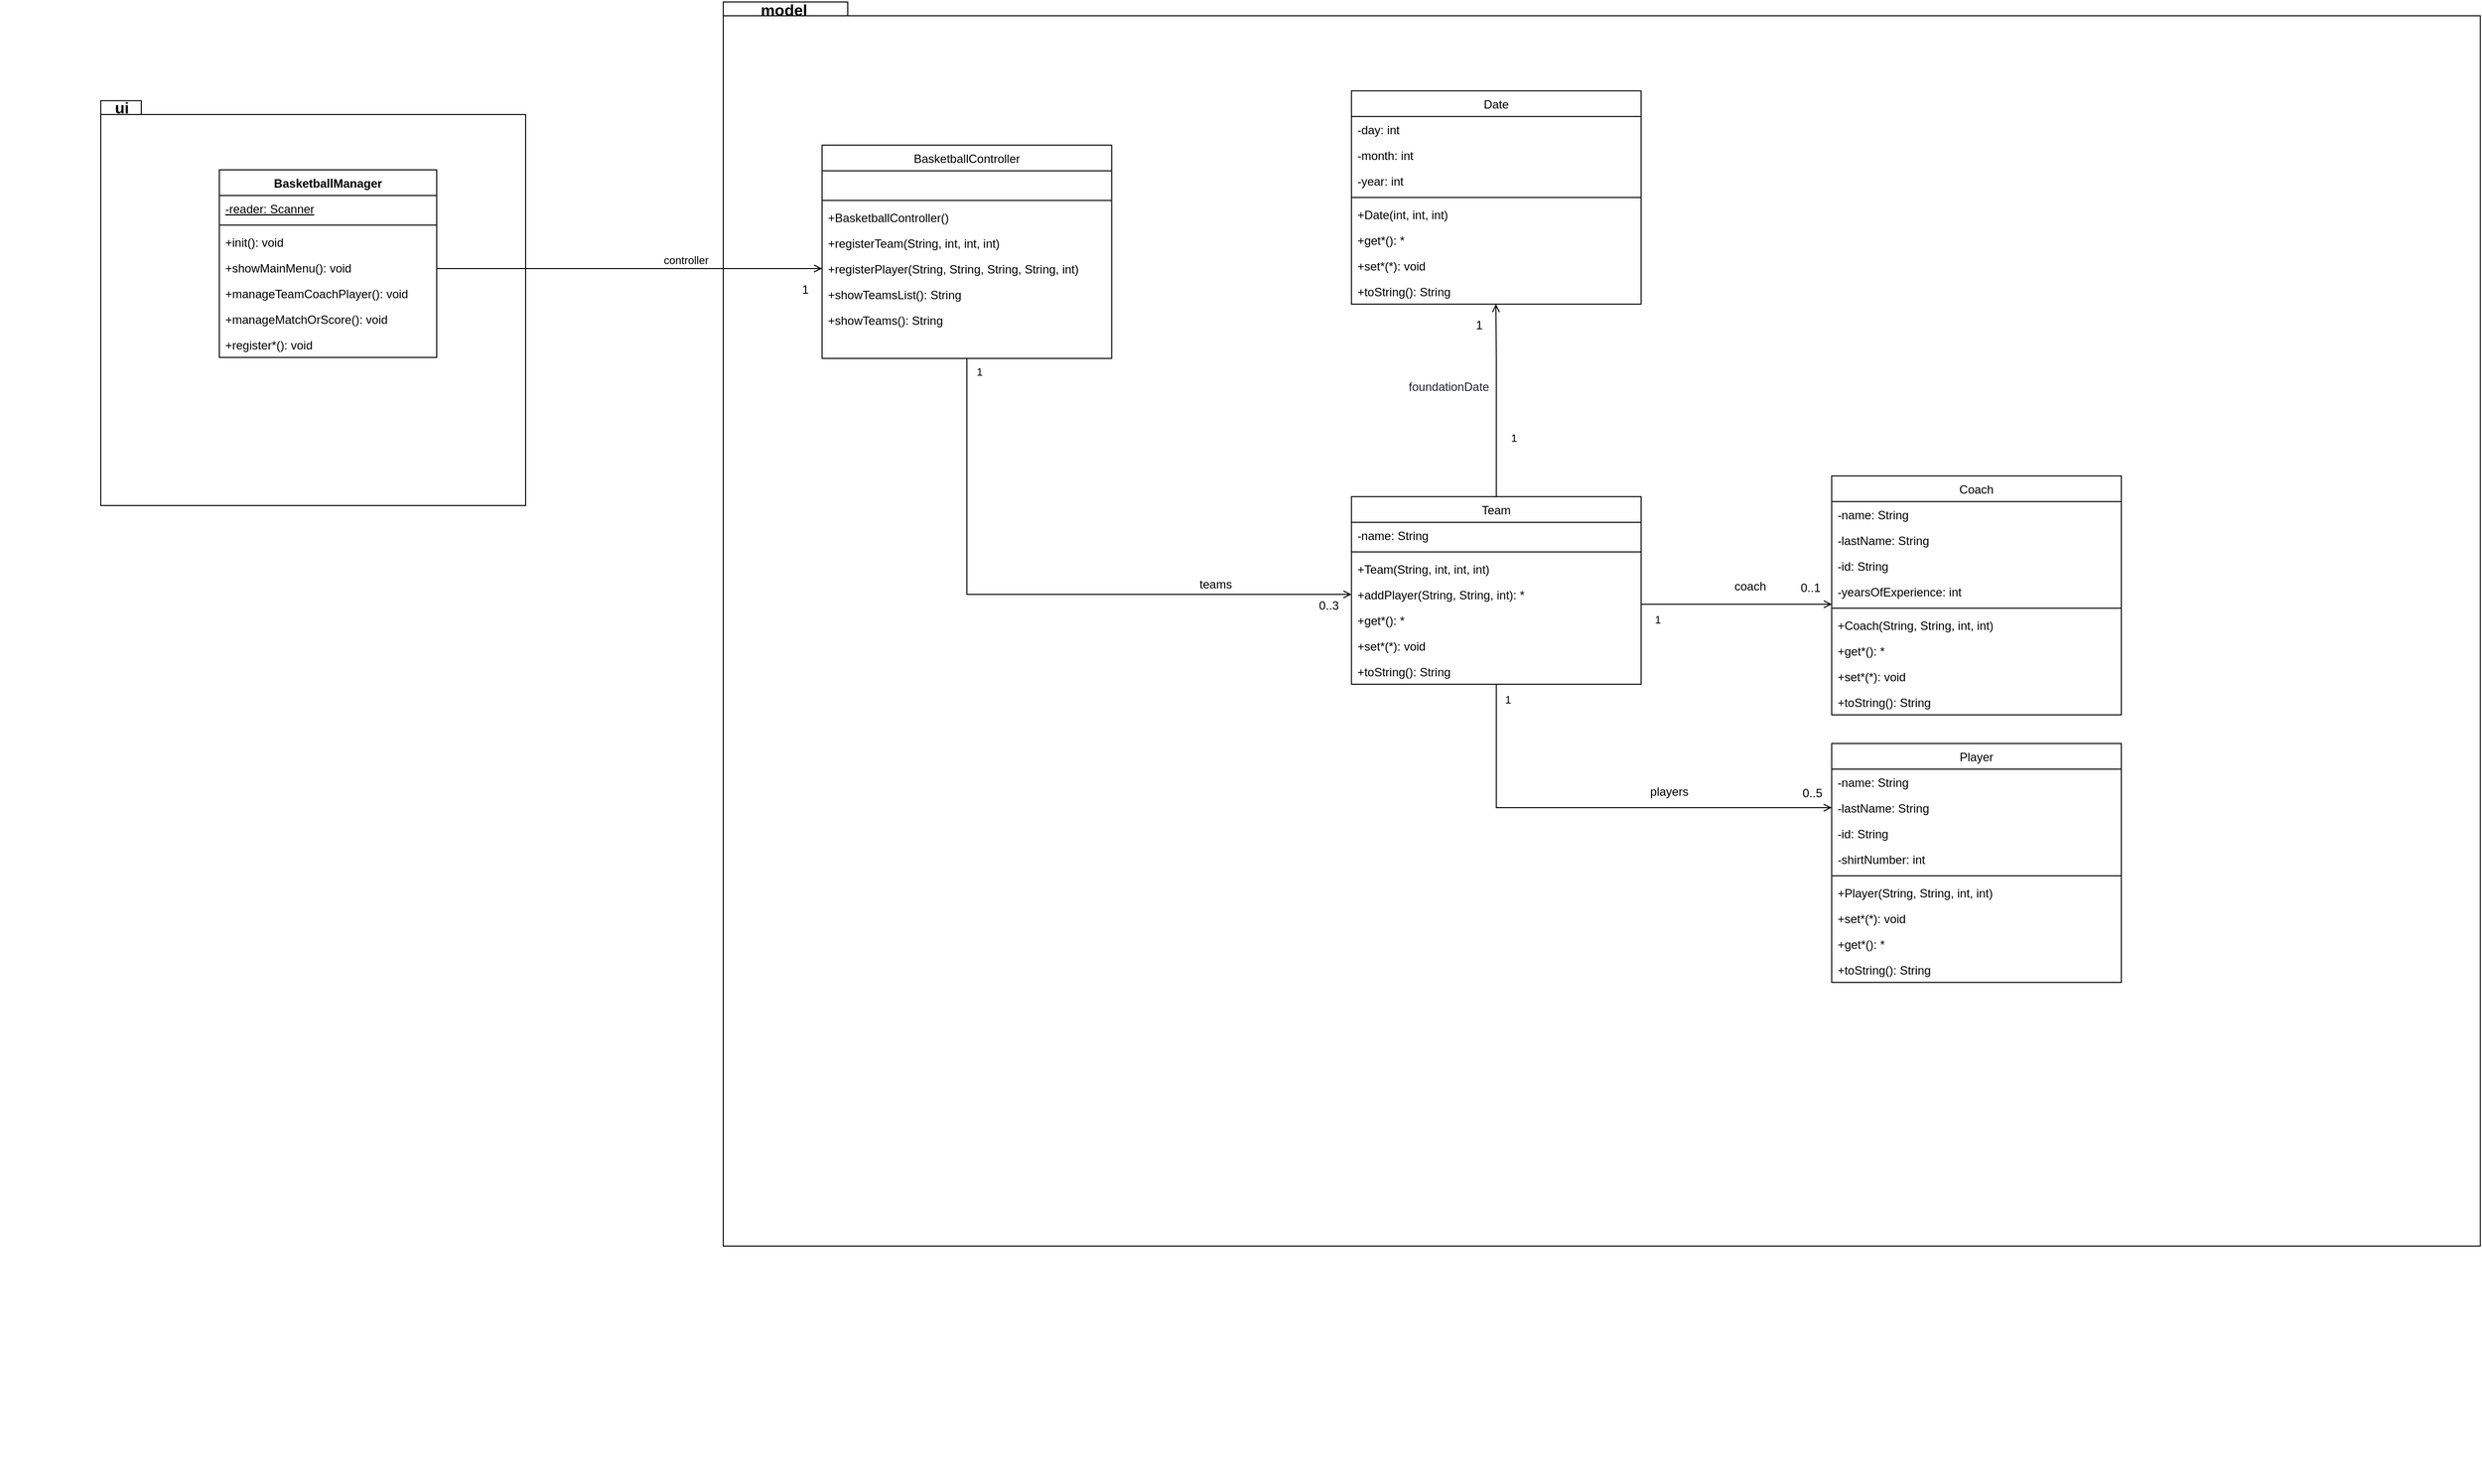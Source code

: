 <mxfile version="17.2.1" type="device"><diagram id="C5RBs43oDa-KdzZeNtuy" name="Page-1"><mxGraphModel dx="1709" dy="1555" grid="1" gridSize="10" guides="1" tooltips="1" connect="1" arrows="1" fold="1" page="1" pageScale="1" pageWidth="827" pageHeight="1169" math="0" shadow="0"><root><mxCell id="WIyWlLk6GJQsqaUBKTNV-0"/><mxCell id="WIyWlLk6GJQsqaUBKTNV-1" parent="WIyWlLk6GJQsqaUBKTNV-0"/><mxCell id="iSvfDCIpd0G1INtYwZN1-60" value="" style="group;editable=0;" parent="WIyWlLk6GJQsqaUBKTNV-1" vertex="1" connectable="0"><mxGeometry x="-10" y="-270" width="1620" height="1370" as="geometry"/></mxCell><mxCell id="iSvfDCIpd0G1INtYwZN1-57" value="model" style="text;strokeColor=none;fillColor=none;html=1;fontSize=16;fontStyle=1;verticalAlign=middle;align=center;" parent="iSvfDCIpd0G1INtYwZN1-60" vertex="1"><mxGeometry width="246.857" height="10" as="geometry"/></mxCell><mxCell id="iSvfDCIpd0G1INtYwZN1-62" value="Coach" style="swimlane;fontStyle=0;align=center;verticalAlign=top;childLayout=stackLayout;horizontal=1;startSize=26;horizontalStack=0;resizeParent=1;resizeLast=0;collapsible=1;marginBottom=0;rounded=0;shadow=0;strokeWidth=1;" parent="iSvfDCIpd0G1INtYwZN1-60" vertex="1"><mxGeometry x="842.991" y="470" width="246.857" height="216" as="geometry"><mxRectangle x="550" y="140" width="160" height="26" as="alternateBounds"/></mxGeometry></mxCell><mxCell id="iSvfDCIpd0G1INtYwZN1-63" value="-name: String" style="text;align=left;verticalAlign=top;spacingLeft=4;spacingRight=4;overflow=hidden;rotatable=0;points=[[0,0.5],[1,0.5]];portConstraint=eastwest;rounded=0;shadow=0;html=0;" parent="iSvfDCIpd0G1INtYwZN1-62" vertex="1"><mxGeometry y="26" width="246.857" height="26" as="geometry"/></mxCell><mxCell id="iSvfDCIpd0G1INtYwZN1-66" value="-lastName: String" style="text;align=left;verticalAlign=top;spacingLeft=4;spacingRight=4;overflow=hidden;rotatable=0;points=[[0,0.5],[1,0.5]];portConstraint=eastwest;rounded=0;shadow=0;html=0;" parent="iSvfDCIpd0G1INtYwZN1-62" vertex="1"><mxGeometry y="52" width="246.857" height="26" as="geometry"/></mxCell><mxCell id="iSvfDCIpd0G1INtYwZN1-65" value="-id: String" style="text;align=left;verticalAlign=top;spacingLeft=4;spacingRight=4;overflow=hidden;rotatable=0;points=[[0,0.5],[1,0.5]];portConstraint=eastwest;rounded=0;shadow=0;html=0;" parent="iSvfDCIpd0G1INtYwZN1-62" vertex="1"><mxGeometry y="78" width="246.857" height="26" as="geometry"/></mxCell><mxCell id="iSvfDCIpd0G1INtYwZN1-67" value="-yearsOfExperience: int" style="text;align=left;verticalAlign=top;spacingLeft=4;spacingRight=4;overflow=hidden;rotatable=0;points=[[0,0.5],[1,0.5]];portConstraint=eastwest;rounded=0;shadow=0;html=0;" parent="iSvfDCIpd0G1INtYwZN1-62" vertex="1"><mxGeometry y="104" width="246.857" height="26" as="geometry"/></mxCell><mxCell id="iSvfDCIpd0G1INtYwZN1-68" value="" style="line;html=1;strokeWidth=1;align=left;verticalAlign=middle;spacingTop=-1;spacingLeft=3;spacingRight=3;rotatable=0;labelPosition=right;points=[];portConstraint=eastwest;" parent="iSvfDCIpd0G1INtYwZN1-62" vertex="1"><mxGeometry y="130" width="246.857" height="8" as="geometry"/></mxCell><mxCell id="iSvfDCIpd0G1INtYwZN1-78" value="Player" style="swimlane;fontStyle=0;align=center;verticalAlign=top;childLayout=stackLayout;horizontal=1;startSize=26;horizontalStack=0;resizeParent=1;resizeLast=0;collapsible=1;marginBottom=0;rounded=0;shadow=0;strokeWidth=1;" parent="iSvfDCIpd0G1INtYwZN1-60" vertex="1"><mxGeometry x="842.991" y="720" width="246.857" height="216" as="geometry"><mxRectangle x="550" y="140" width="160" height="26" as="alternateBounds"/></mxGeometry></mxCell><mxCell id="iSvfDCIpd0G1INtYwZN1-79" value="-name: String" style="text;align=left;verticalAlign=top;spacingLeft=4;spacingRight=4;overflow=hidden;rotatable=0;points=[[0,0.5],[1,0.5]];portConstraint=eastwest;rounded=0;shadow=0;html=0;" parent="iSvfDCIpd0G1INtYwZN1-78" vertex="1"><mxGeometry y="26" width="246.857" height="26" as="geometry"/></mxCell><mxCell id="iSvfDCIpd0G1INtYwZN1-80" value="-lastName: String" style="text;align=left;verticalAlign=top;spacingLeft=4;spacingRight=4;overflow=hidden;rotatable=0;points=[[0,0.5],[1,0.5]];portConstraint=eastwest;rounded=0;shadow=0;html=0;" parent="iSvfDCIpd0G1INtYwZN1-78" vertex="1"><mxGeometry y="52" width="246.857" height="26" as="geometry"/></mxCell><mxCell id="iSvfDCIpd0G1INtYwZN1-81" value="-id: String" style="text;align=left;verticalAlign=top;spacingLeft=4;spacingRight=4;overflow=hidden;rotatable=0;points=[[0,0.5],[1,0.5]];portConstraint=eastwest;rounded=0;shadow=0;html=0;" parent="iSvfDCIpd0G1INtYwZN1-78" vertex="1"><mxGeometry y="78" width="246.857" height="26" as="geometry"/></mxCell><mxCell id="iSvfDCIpd0G1INtYwZN1-82" value="-shirtNumber: int" style="text;align=left;verticalAlign=top;spacingLeft=4;spacingRight=4;overflow=hidden;rotatable=0;points=[[0,0.5],[1,0.5]];portConstraint=eastwest;rounded=0;shadow=0;html=0;" parent="iSvfDCIpd0G1INtYwZN1-78" vertex="1"><mxGeometry y="104" width="246.857" height="26" as="geometry"/></mxCell><mxCell id="iSvfDCIpd0G1INtYwZN1-83" value="" style="line;html=1;strokeWidth=1;align=left;verticalAlign=middle;spacingTop=-1;spacingLeft=3;spacingRight=3;rotatable=0;labelPosition=right;points=[];portConstraint=eastwest;" parent="iSvfDCIpd0G1INtYwZN1-78" vertex="1"><mxGeometry y="130" width="246.857" height="8" as="geometry"/></mxCell><mxCell id="iSvfDCIpd0G1INtYwZN1-89" value="" style="endArrow=open;shadow=0;strokeWidth=1;rounded=0;endFill=1;edgeStyle=elbowEdgeStyle;elbow=vertical;" parent="iSvfDCIpd0G1INtYwZN1-60" edge="1"><mxGeometry x="0.5" y="41" relative="1" as="geometry"><mxPoint x="580.706" y="376.0" as="sourcePoint"/><mxPoint x="580.706" y="470" as="targetPoint"/><mxPoint x="-40" y="32" as="offset"/></mxGeometry></mxCell><mxCell id="iSvfDCIpd0G1INtYwZN1-90" value="1" style="resizable=0;align=left;verticalAlign=bottom;labelBackgroundColor=none;fontSize=12;" parent="iSvfDCIpd0G1INtYwZN1-89" connectable="0" vertex="1"><mxGeometry x="-1" relative="1" as="geometry"><mxPoint x="-10" y="24" as="offset"/></mxGeometry></mxCell><mxCell id="iSvfDCIpd0G1INtYwZN1-91" value="1" style="resizable=0;align=right;verticalAlign=bottom;labelBackgroundColor=none;fontSize=12;" parent="iSvfDCIpd0G1INtYwZN1-89" connectable="0" vertex="1"><mxGeometry x="1" relative="1" as="geometry"><mxPoint y="-10" as="offset"/></mxGeometry></mxCell><mxCell id="iSvfDCIpd0G1INtYwZN1-92" value="visitorTeam" style="text;html=1;resizable=0;points=[];;align=center;verticalAlign=middle;labelBackgroundColor=none;rounded=0;shadow=0;strokeWidth=1;fontSize=12;" parent="iSvfDCIpd0G1INtYwZN1-89" vertex="1" connectable="0"><mxGeometry x="0.5" y="49" relative="1" as="geometry"><mxPoint x="-9" y="-27" as="offset"/></mxGeometry></mxCell><mxCell id="iSvfDCIpd0G1INtYwZN1-99" value="+get*(): *" style="text;align=left;verticalAlign=top;spacingLeft=4;spacingRight=4;overflow=hidden;rotatable=0;points=[[0,0.5],[1,0.5]];portConstraint=eastwest;" parent="iSvfDCIpd0G1INtYwZN1-60" vertex="1"><mxGeometry x="1290.42" y="270" width="246.857" height="26" as="geometry"/></mxCell><mxCell id="iSvfDCIpd0G1INtYwZN1-100" value="+set*(*): void" style="text;align=left;verticalAlign=top;spacingLeft=4;spacingRight=4;overflow=hidden;rotatable=0;points=[[0,0.5],[1,0.5]];portConstraint=eastwest;" parent="iSvfDCIpd0G1INtYwZN1-60" vertex="1"><mxGeometry x="1290.42" y="296" width="246.857" height="26" as="geometry"/></mxCell><mxCell id="iSvfDCIpd0G1INtYwZN1-101" value="+Scoreboard()" style="text;align=left;verticalAlign=top;spacingLeft=4;spacingRight=4;overflow=hidden;rotatable=0;points=[[0,0.5],[1,0.5]];portConstraint=eastwest;" parent="iSvfDCIpd0G1INtYwZN1-60" vertex="1"><mxGeometry x="1290.42" y="246" width="246.857" height="26" as="geometry"/></mxCell><mxCell id="iSvfDCIpd0G1INtYwZN1-102" value="" style="group;expand=0;editable=0;" parent="iSvfDCIpd0G1INtYwZN1-60" vertex="1" connectable="0"><mxGeometry width="1620.0" height="1370" as="geometry"/></mxCell><mxCell id="iSvfDCIpd0G1INtYwZN1-103" value="" style="shape=folder;fontStyle=1;spacingTop=10;tabWidth=40;tabHeight=14;tabPosition=left;html=1;editable=0;" parent="iSvfDCIpd0G1INtYwZN1-102" vertex="1"><mxGeometry x="80" y="-130" width="1778.29" height="1260" as="geometry"/></mxCell><mxCell id="iSvfDCIpd0G1INtYwZN1-105" value="Coach" style="swimlane;fontStyle=0;align=center;verticalAlign=top;childLayout=stackLayout;horizontal=1;startSize=26;horizontalStack=0;resizeParent=1;resizeLast=0;collapsible=1;marginBottom=0;rounded=0;shadow=0;strokeWidth=1;" parent="iSvfDCIpd0G1INtYwZN1-102" vertex="1"><mxGeometry x="1201.821" y="350" width="293.143" height="242" as="geometry"><mxRectangle x="550" y="140" width="160" height="26" as="alternateBounds"/></mxGeometry></mxCell><mxCell id="iSvfDCIpd0G1INtYwZN1-106" value="-name: String" style="text;align=left;verticalAlign=top;spacingLeft=4;spacingRight=4;overflow=hidden;rotatable=0;points=[[0,0.5],[1,0.5]];portConstraint=eastwest;rounded=0;shadow=0;html=0;" parent="iSvfDCIpd0G1INtYwZN1-105" vertex="1"><mxGeometry y="26" width="293.143" height="26" as="geometry"/></mxCell><mxCell id="iSvfDCIpd0G1INtYwZN1-107" value="-lastName: String" style="text;align=left;verticalAlign=top;spacingLeft=4;spacingRight=4;overflow=hidden;rotatable=0;points=[[0,0.5],[1,0.5]];portConstraint=eastwest;rounded=0;shadow=0;html=0;" parent="iSvfDCIpd0G1INtYwZN1-105" vertex="1"><mxGeometry y="52" width="293.143" height="26" as="geometry"/></mxCell><mxCell id="iSvfDCIpd0G1INtYwZN1-108" value="-id: String" style="text;align=left;verticalAlign=top;spacingLeft=4;spacingRight=4;overflow=hidden;rotatable=0;points=[[0,0.5],[1,0.5]];portConstraint=eastwest;rounded=0;shadow=0;html=0;" parent="iSvfDCIpd0G1INtYwZN1-105" vertex="1"><mxGeometry y="78" width="293.143" height="26" as="geometry"/></mxCell><mxCell id="iSvfDCIpd0G1INtYwZN1-109" value="-yearsOfExperience: int" style="text;align=left;verticalAlign=top;spacingLeft=4;spacingRight=4;overflow=hidden;rotatable=0;points=[[0,0.5],[1,0.5]];portConstraint=eastwest;rounded=0;shadow=0;html=0;" parent="iSvfDCIpd0G1INtYwZN1-105" vertex="1"><mxGeometry y="104" width="293.143" height="26" as="geometry"/></mxCell><mxCell id="iSvfDCIpd0G1INtYwZN1-110" value="" style="line;html=1;strokeWidth=1;align=left;verticalAlign=middle;spacingTop=-1;spacingLeft=3;spacingRight=3;rotatable=0;labelPosition=right;points=[];portConstraint=eastwest;" parent="iSvfDCIpd0G1INtYwZN1-105" vertex="1"><mxGeometry y="130" width="293.143" height="8" as="geometry"/></mxCell><mxCell id="iSvfDCIpd0G1INtYwZN1-125" value="+Coach(String, String, int, int)" style="text;align=left;verticalAlign=top;spacingLeft=4;spacingRight=4;overflow=hidden;rotatable=0;points=[[0,0.5],[1,0.5]];portConstraint=eastwest;" parent="iSvfDCIpd0G1INtYwZN1-105" vertex="1"><mxGeometry y="138" width="293.143" height="26" as="geometry"/></mxCell><mxCell id="iSvfDCIpd0G1INtYwZN1-123" value="+get*(): *" style="text;align=left;verticalAlign=top;spacingLeft=4;spacingRight=4;overflow=hidden;rotatable=0;points=[[0,0.5],[1,0.5]];portConstraint=eastwest;" parent="iSvfDCIpd0G1INtYwZN1-105" vertex="1"><mxGeometry y="164" width="293.143" height="26" as="geometry"/></mxCell><mxCell id="iSvfDCIpd0G1INtYwZN1-124" value="+set*(*): void" style="text;align=left;verticalAlign=top;spacingLeft=4;spacingRight=4;overflow=hidden;rotatable=0;points=[[0,0.5],[1,0.5]];portConstraint=eastwest;" parent="iSvfDCIpd0G1INtYwZN1-105" vertex="1"><mxGeometry y="190" width="293.143" height="26" as="geometry"/></mxCell><mxCell id="GXTYJlBUm4R1N5sfBBOL-9" value="+toString(): String" style="text;align=left;verticalAlign=top;spacingLeft=4;spacingRight=4;overflow=hidden;rotatable=0;points=[[0,0.5],[1,0.5]];portConstraint=eastwest;" parent="iSvfDCIpd0G1INtYwZN1-105" vertex="1"><mxGeometry y="216" width="293.143" height="26" as="geometry"/></mxCell><mxCell id="iSvfDCIpd0G1INtYwZN1-111" value="Player" style="swimlane;fontStyle=0;align=center;verticalAlign=top;childLayout=stackLayout;horizontal=1;startSize=26;horizontalStack=0;resizeParent=1;resizeLast=0;collapsible=1;marginBottom=0;rounded=0;shadow=0;strokeWidth=1;" parent="iSvfDCIpd0G1INtYwZN1-102" vertex="1"><mxGeometry x="1201.821" y="621" width="293.143" height="242" as="geometry"><mxRectangle x="550" y="140" width="160" height="26" as="alternateBounds"/></mxGeometry></mxCell><mxCell id="iSvfDCIpd0G1INtYwZN1-112" value="-name: String" style="text;align=left;verticalAlign=top;spacingLeft=4;spacingRight=4;overflow=hidden;rotatable=0;points=[[0,0.5],[1,0.5]];portConstraint=eastwest;rounded=0;shadow=0;html=0;" parent="iSvfDCIpd0G1INtYwZN1-111" vertex="1"><mxGeometry y="26" width="293.143" height="26" as="geometry"/></mxCell><mxCell id="iSvfDCIpd0G1INtYwZN1-113" value="-lastName: String" style="text;align=left;verticalAlign=top;spacingLeft=4;spacingRight=4;overflow=hidden;rotatable=0;points=[[0,0.5],[1,0.5]];portConstraint=eastwest;rounded=0;shadow=0;html=0;" parent="iSvfDCIpd0G1INtYwZN1-111" vertex="1"><mxGeometry y="52" width="293.143" height="26" as="geometry"/></mxCell><mxCell id="iSvfDCIpd0G1INtYwZN1-114" value="-id: String" style="text;align=left;verticalAlign=top;spacingLeft=4;spacingRight=4;overflow=hidden;rotatable=0;points=[[0,0.5],[1,0.5]];portConstraint=eastwest;rounded=0;shadow=0;html=0;" parent="iSvfDCIpd0G1INtYwZN1-111" vertex="1"><mxGeometry y="78" width="293.143" height="26" as="geometry"/></mxCell><mxCell id="iSvfDCIpd0G1INtYwZN1-115" value="-shirtNumber: int" style="text;align=left;verticalAlign=top;spacingLeft=4;spacingRight=4;overflow=hidden;rotatable=0;points=[[0,0.5],[1,0.5]];portConstraint=eastwest;rounded=0;shadow=0;html=0;" parent="iSvfDCIpd0G1INtYwZN1-111" vertex="1"><mxGeometry y="104" width="293.143" height="26" as="geometry"/></mxCell><mxCell id="iSvfDCIpd0G1INtYwZN1-116" value="" style="line;html=1;strokeWidth=1;align=left;verticalAlign=middle;spacingTop=-1;spacingLeft=3;spacingRight=3;rotatable=0;labelPosition=right;points=[];portConstraint=eastwest;" parent="iSvfDCIpd0G1INtYwZN1-111" vertex="1"><mxGeometry y="130" width="293.143" height="8" as="geometry"/></mxCell><mxCell id="iSvfDCIpd0G1INtYwZN1-128" value="+Player(String, String, int, int)" style="text;align=left;verticalAlign=top;spacingLeft=4;spacingRight=4;overflow=hidden;rotatable=0;points=[[0,0.5],[1,0.5]];portConstraint=eastwest;" parent="iSvfDCIpd0G1INtYwZN1-111" vertex="1"><mxGeometry y="138" width="293.143" height="26" as="geometry"/></mxCell><mxCell id="iSvfDCIpd0G1INtYwZN1-127" value="+set*(*): void" style="text;align=left;verticalAlign=top;spacingLeft=4;spacingRight=4;overflow=hidden;rotatable=0;points=[[0,0.5],[1,0.5]];portConstraint=eastwest;" parent="iSvfDCIpd0G1INtYwZN1-111" vertex="1"><mxGeometry y="164" width="293.143" height="26" as="geometry"/></mxCell><mxCell id="GXTYJlBUm4R1N5sfBBOL-0" value="+get*(): *" style="text;align=left;verticalAlign=top;spacingLeft=4;spacingRight=4;overflow=hidden;rotatable=0;points=[[0,0.5],[1,0.5]];portConstraint=eastwest;" parent="iSvfDCIpd0G1INtYwZN1-111" vertex="1"><mxGeometry y="190" width="293.143" height="26" as="geometry"/></mxCell><mxCell id="iSvfDCIpd0G1INtYwZN1-126" value="+toString(): String" style="text;align=left;verticalAlign=top;spacingLeft=4;spacingRight=4;overflow=hidden;rotatable=0;points=[[0,0.5],[1,0.5]];portConstraint=eastwest;" parent="iSvfDCIpd0G1INtYwZN1-111" vertex="1"><mxGeometry y="216" width="293.143" height="26" as="geometry"/></mxCell><mxCell id="iSvfDCIpd0G1INtYwZN1-19" value="Team" style="swimlane;fontStyle=0;align=center;verticalAlign=top;childLayout=stackLayout;horizontal=1;startSize=26;horizontalStack=0;resizeParent=1;resizeLast=0;collapsible=1;marginBottom=0;rounded=0;shadow=0;strokeWidth=1;" parent="iSvfDCIpd0G1INtYwZN1-102" vertex="1"><mxGeometry x="715.82" y="371" width="293.14" height="190" as="geometry"><mxRectangle x="550" y="140" width="160" height="26" as="alternateBounds"/></mxGeometry></mxCell><mxCell id="iSvfDCIpd0G1INtYwZN1-20" value="-name: String" style="text;align=left;verticalAlign=top;spacingLeft=4;spacingRight=4;overflow=hidden;rotatable=0;points=[[0,0.5],[1,0.5]];portConstraint=eastwest;rounded=0;shadow=0;html=0;" parent="iSvfDCIpd0G1INtYwZN1-19" vertex="1"><mxGeometry y="26" width="293.14" height="26" as="geometry"/></mxCell><mxCell id="iSvfDCIpd0G1INtYwZN1-23" value="" style="line;html=1;strokeWidth=1;align=left;verticalAlign=middle;spacingTop=-1;spacingLeft=3;spacingRight=3;rotatable=0;labelPosition=right;points=[];portConstraint=eastwest;" parent="iSvfDCIpd0G1INtYwZN1-19" vertex="1"><mxGeometry y="52" width="293.14" height="8" as="geometry"/></mxCell><mxCell id="iSvfDCIpd0G1INtYwZN1-131" value="+Team(String, int, int, int)" style="text;align=left;verticalAlign=top;spacingLeft=4;spacingRight=4;overflow=hidden;rotatable=0;points=[[0,0.5],[1,0.5]];portConstraint=eastwest;" parent="iSvfDCIpd0G1INtYwZN1-19" vertex="1"><mxGeometry y="60" width="293.14" height="26" as="geometry"/></mxCell><mxCell id="zQhLyuQfiV7FukpSB4_3-63" value="+addPlayer(String, String, int): *" style="text;align=left;verticalAlign=top;spacingLeft=4;spacingRight=4;overflow=hidden;rotatable=0;points=[[0,0.5],[1,0.5]];portConstraint=eastwest;" parent="iSvfDCIpd0G1INtYwZN1-19" vertex="1"><mxGeometry y="86" width="293.14" height="26" as="geometry"/></mxCell><mxCell id="iSvfDCIpd0G1INtYwZN1-129" value="+get*(): *" style="text;align=left;verticalAlign=top;spacingLeft=4;spacingRight=4;overflow=hidden;rotatable=0;points=[[0,0.5],[1,0.5]];portConstraint=eastwest;" parent="iSvfDCIpd0G1INtYwZN1-19" vertex="1"><mxGeometry y="112" width="293.14" height="26" as="geometry"/></mxCell><mxCell id="iSvfDCIpd0G1INtYwZN1-130" value="+set*(*): void" style="text;align=left;verticalAlign=top;spacingLeft=4;spacingRight=4;overflow=hidden;rotatable=0;points=[[0,0.5],[1,0.5]];portConstraint=eastwest;" parent="iSvfDCIpd0G1INtYwZN1-19" vertex="1"><mxGeometry y="138" width="293.14" height="26" as="geometry"/></mxCell><mxCell id="GXTYJlBUm4R1N5sfBBOL-14" value="+toString(): String" style="text;align=left;verticalAlign=top;spacingLeft=4;spacingRight=4;overflow=hidden;rotatable=0;points=[[0,0.5],[1,0.5]];portConstraint=eastwest;" parent="iSvfDCIpd0G1INtYwZN1-19" vertex="1"><mxGeometry y="164" width="293.14" height="26" as="geometry"/></mxCell><mxCell id="iSvfDCIpd0G1INtYwZN1-85" value="1" style="endArrow=open;shadow=0;strokeWidth=1;rounded=0;endFill=1;edgeStyle=elbowEdgeStyle;elbow=vertical;" parent="iSvfDCIpd0G1INtYwZN1-102" edge="1"><mxGeometry x="-0.826" y="-15" relative="1" as="geometry"><mxPoint x="1009" y="480" as="sourcePoint"/><mxPoint x="1202" y="480" as="targetPoint"/><mxPoint as="offset"/><Array as="points"><mxPoint x="1080" y="480"/><mxPoint x="1120" y="450"/><mxPoint x="1178.266" y="530"/><mxPoint x="1095.189" y="540"/></Array></mxGeometry></mxCell><mxCell id="iSvfDCIpd0G1INtYwZN1-86" value="" style="resizable=0;align=left;verticalAlign=bottom;labelBackgroundColor=none;fontSize=12;" parent="iSvfDCIpd0G1INtYwZN1-85" connectable="0" vertex="1"><mxGeometry x="-1" relative="1" as="geometry"><mxPoint x="10" y="-8" as="offset"/></mxGeometry></mxCell><mxCell id="iSvfDCIpd0G1INtYwZN1-87" value="0..1" style="resizable=0;align=right;verticalAlign=bottom;labelBackgroundColor=none;fontSize=12;" parent="iSvfDCIpd0G1INtYwZN1-85" connectable="0" vertex="1"><mxGeometry x="1" relative="1" as="geometry"><mxPoint x="-10" y="-8" as="offset"/></mxGeometry></mxCell><mxCell id="iSvfDCIpd0G1INtYwZN1-88" value="coach" style="text;html=1;resizable=0;points=[];;align=center;verticalAlign=middle;labelBackgroundColor=none;rounded=0;shadow=0;strokeWidth=1;fontSize=12;" parent="iSvfDCIpd0G1INtYwZN1-85" vertex="1" connectable="0"><mxGeometry x="0.5" y="49" relative="1" as="geometry"><mxPoint x="-35" y="31" as="offset"/></mxGeometry></mxCell><mxCell id="iSvfDCIpd0G1INtYwZN1-93" value="1" style="endArrow=open;shadow=0;strokeWidth=1;rounded=0;endFill=1;edgeStyle=elbowEdgeStyle;elbow=vertical;exitX=0.5;exitY=1;exitDx=0;exitDy=0;entryX=0;entryY=0.5;entryDx=0;entryDy=0;" parent="iSvfDCIpd0G1INtYwZN1-102" source="iSvfDCIpd0G1INtYwZN1-19" target="iSvfDCIpd0G1INtYwZN1-113" edge="1"><mxGeometry x="-0.935" y="12" relative="1" as="geometry"><mxPoint x="642.42" y="587.846" as="sourcePoint"/><mxPoint x="1199.035" y="770" as="targetPoint"/><mxPoint as="offset"/><Array as="points"><mxPoint x="1080" y="686"/><mxPoint x="1040" y="920"/><mxPoint x="1136.728" y="806"/><mxPoint x="1157.497" y="820"/><mxPoint x="1136.728" y="800"/><mxPoint x="1095.189" y="770"/><mxPoint x="1022.497" y="810"/></Array></mxGeometry></mxCell><mxCell id="iSvfDCIpd0G1INtYwZN1-95" value="0..5" style="resizable=0;align=right;verticalAlign=bottom;labelBackgroundColor=none;fontSize=12;" parent="iSvfDCIpd0G1INtYwZN1-93" connectable="0" vertex="1"><mxGeometry x="1" relative="1" as="geometry"><mxPoint x="-8" y="-6" as="offset"/></mxGeometry></mxCell><mxCell id="iSvfDCIpd0G1INtYwZN1-96" value="players" style="text;html=1;resizable=0;points=[];;align=center;verticalAlign=middle;labelBackgroundColor=none;rounded=0;shadow=0;strokeWidth=1;fontSize=12;" parent="iSvfDCIpd0G1INtYwZN1-93" vertex="1" connectable="0"><mxGeometry x="0.5" y="49" relative="1" as="geometry"><mxPoint x="-49" y="33" as="offset"/></mxGeometry></mxCell><mxCell id="zQhLyuQfiV7FukpSB4_3-41" value="BasketballController" style="swimlane;fontStyle=0;align=center;verticalAlign=top;childLayout=stackLayout;horizontal=1;startSize=26;horizontalStack=0;resizeParent=1;resizeLast=0;collapsible=1;marginBottom=0;rounded=0;shadow=0;strokeWidth=1;" parent="iSvfDCIpd0G1INtYwZN1-102" vertex="1"><mxGeometry x="180.003" y="15" width="293.143" height="216" as="geometry"><mxRectangle x="550" y="140" width="160" height="26" as="alternateBounds"/></mxGeometry></mxCell><mxCell id="zQhLyuQfiV7FukpSB4_3-62" value="&#10;&#10;-day: int" style="text;align=left;verticalAlign=top;spacingLeft=4;spacingRight=4;overflow=hidden;rotatable=0;points=[[0,0.5],[1,0.5]];portConstraint=eastwest;" parent="zQhLyuQfiV7FukpSB4_3-41" vertex="1"><mxGeometry y="26" width="293.143" height="26" as="geometry"/></mxCell><mxCell id="zQhLyuQfiV7FukpSB4_3-45" value="" style="line;html=1;strokeWidth=1;align=left;verticalAlign=middle;spacingTop=-1;spacingLeft=3;spacingRight=3;rotatable=0;labelPosition=right;points=[];portConstraint=eastwest;" parent="zQhLyuQfiV7FukpSB4_3-41" vertex="1"><mxGeometry y="52" width="293.143" height="8" as="geometry"/></mxCell><mxCell id="zQhLyuQfiV7FukpSB4_3-46" value="+BasketballController()" style="text;align=left;verticalAlign=top;spacingLeft=4;spacingRight=4;overflow=hidden;rotatable=0;points=[[0,0.5],[1,0.5]];portConstraint=eastwest;" parent="zQhLyuQfiV7FukpSB4_3-41" vertex="1"><mxGeometry y="60" width="293.143" height="26" as="geometry"/></mxCell><mxCell id="zQhLyuQfiV7FukpSB4_3-47" value="+registerTeam(String, int, int, int)" style="text;align=left;verticalAlign=top;spacingLeft=4;spacingRight=4;overflow=hidden;rotatable=0;points=[[0,0.5],[1,0.5]];portConstraint=eastwest;" parent="zQhLyuQfiV7FukpSB4_3-41" vertex="1"><mxGeometry y="86" width="293.143" height="26" as="geometry"/></mxCell><mxCell id="zQhLyuQfiV7FukpSB4_3-53" value="+registerPlayer(String, String, String, String, int)" style="text;align=left;verticalAlign=top;spacingLeft=4;spacingRight=4;overflow=hidden;rotatable=0;points=[[0,0.5],[1,0.5]];portConstraint=eastwest;" parent="zQhLyuQfiV7FukpSB4_3-41" vertex="1"><mxGeometry y="112" width="293.143" height="26" as="geometry"/></mxCell><mxCell id="zQhLyuQfiV7FukpSB4_3-48" value="+showTeamsList(): String" style="text;align=left;verticalAlign=top;spacingLeft=4;spacingRight=4;overflow=hidden;rotatable=0;points=[[0,0.5],[1,0.5]];portConstraint=eastwest;" parent="zQhLyuQfiV7FukpSB4_3-41" vertex="1"><mxGeometry y="138" width="293.143" height="26" as="geometry"/></mxCell><mxCell id="zQhLyuQfiV7FukpSB4_3-54" value="+showTeams(): String" style="text;align=left;verticalAlign=top;spacingLeft=4;spacingRight=4;overflow=hidden;rotatable=0;points=[[0,0.5],[1,0.5]];portConstraint=eastwest;" parent="zQhLyuQfiV7FukpSB4_3-41" vertex="1"><mxGeometry y="164" width="293.143" height="26" as="geometry"/></mxCell><mxCell id="zQhLyuQfiV7FukpSB4_3-50" value="1" style="endArrow=open;shadow=0;strokeWidth=1;rounded=0;endFill=1;edgeStyle=elbowEdgeStyle;elbow=vertical;exitX=0.5;exitY=1;exitDx=0;exitDy=0;entryX=0;entryY=0.5;entryDx=0;entryDy=0;" parent="iSvfDCIpd0G1INtYwZN1-102" source="zQhLyuQfiV7FukpSB4_3-41" target="zQhLyuQfiV7FukpSB4_3-63" edge="1"><mxGeometry x="-0.958" y="13" relative="1" as="geometry"><mxPoint x="326.574" y="230.0" as="sourcePoint"/><mxPoint x="810.0" y="615" as="targetPoint"/><mxPoint as="offset"/><Array as="points"><mxPoint x="540" y="470"/><mxPoint x="610" y="680"/><mxPoint x="600" y="660"/><mxPoint x="510" y="580"/><mxPoint x="810" y="530"/><mxPoint x="451.849" y="410"/><mxPoint x="451.849" y="420"/></Array></mxGeometry></mxCell><mxCell id="zQhLyuQfiV7FukpSB4_3-51" value="0..3" style="resizable=0;align=right;verticalAlign=bottom;labelBackgroundColor=none;fontSize=12;" parent="zQhLyuQfiV7FukpSB4_3-50" connectable="0" vertex="1"><mxGeometry x="1" relative="1" as="geometry"><mxPoint x="-11" y="20" as="offset"/></mxGeometry></mxCell><mxCell id="zQhLyuQfiV7FukpSB4_3-52" value="teams" style="text;html=1;resizable=0;points=[];;align=center;verticalAlign=middle;labelBackgroundColor=none;rounded=0;shadow=0;strokeWidth=1;fontSize=12;" parent="zQhLyuQfiV7FukpSB4_3-50" vertex="1" connectable="0"><mxGeometry x="0.5" y="49" relative="1" as="geometry"><mxPoint x="19" y="39" as="offset"/></mxGeometry></mxCell><mxCell id="iSvfDCIpd0G1INtYwZN1-104" value="model" style="text;strokeColor=none;fillColor=none;html=1;fontSize=16;fontStyle=1;verticalAlign=middle;align=center;" parent="WIyWlLk6GJQsqaUBKTNV-1" vertex="1"><mxGeometry x="8" y="-397" width="246.857" height="10" as="geometry"/></mxCell><mxCell id="iSvfDCIpd0G1INtYwZN1-7" value="Date" style="swimlane;fontStyle=0;align=center;verticalAlign=top;childLayout=stackLayout;horizontal=1;startSize=26;horizontalStack=0;resizeParent=1;resizeLast=0;collapsible=1;marginBottom=0;rounded=0;shadow=0;strokeWidth=1;" parent="WIyWlLk6GJQsqaUBKTNV-1" vertex="1"><mxGeometry x="705.823" y="-310" width="293.143" height="216" as="geometry"><mxRectangle x="550" y="140" width="160" height="26" as="alternateBounds"/></mxGeometry></mxCell><mxCell id="iSvfDCIpd0G1INtYwZN1-8" value="-day: int" style="text;align=left;verticalAlign=top;spacingLeft=4;spacingRight=4;overflow=hidden;rotatable=0;points=[[0,0.5],[1,0.5]];portConstraint=eastwest;" parent="iSvfDCIpd0G1INtYwZN1-7" vertex="1"><mxGeometry y="26" width="293.143" height="26" as="geometry"/></mxCell><mxCell id="iSvfDCIpd0G1INtYwZN1-9" value="-month: int" style="text;align=left;verticalAlign=top;spacingLeft=4;spacingRight=4;overflow=hidden;rotatable=0;points=[[0,0.5],[1,0.5]];portConstraint=eastwest;rounded=0;shadow=0;html=0;" parent="iSvfDCIpd0G1INtYwZN1-7" vertex="1"><mxGeometry y="52" width="293.143" height="26" as="geometry"/></mxCell><mxCell id="iSvfDCIpd0G1INtYwZN1-10" value="-year: int" style="text;align=left;verticalAlign=top;spacingLeft=4;spacingRight=4;overflow=hidden;rotatable=0;points=[[0,0.5],[1,0.5]];portConstraint=eastwest;rounded=0;shadow=0;html=0;" parent="iSvfDCIpd0G1INtYwZN1-7" vertex="1"><mxGeometry y="78" width="293.143" height="26" as="geometry"/></mxCell><mxCell id="iSvfDCIpd0G1INtYwZN1-11" value="" style="line;html=1;strokeWidth=1;align=left;verticalAlign=middle;spacingTop=-1;spacingLeft=3;spacingRight=3;rotatable=0;labelPosition=right;points=[];portConstraint=eastwest;" parent="iSvfDCIpd0G1INtYwZN1-7" vertex="1"><mxGeometry y="104" width="293.143" height="8" as="geometry"/></mxCell><mxCell id="iSvfDCIpd0G1INtYwZN1-12" value="+Date(int, int, int)" style="text;align=left;verticalAlign=top;spacingLeft=4;spacingRight=4;overflow=hidden;rotatable=0;points=[[0,0.5],[1,0.5]];portConstraint=eastwest;" parent="iSvfDCIpd0G1INtYwZN1-7" vertex="1"><mxGeometry y="112" width="293.143" height="26" as="geometry"/></mxCell><mxCell id="iSvfDCIpd0G1INtYwZN1-13" value="+get*(): *" style="text;align=left;verticalAlign=top;spacingLeft=4;spacingRight=4;overflow=hidden;rotatable=0;points=[[0,0.5],[1,0.5]];portConstraint=eastwest;" parent="iSvfDCIpd0G1INtYwZN1-7" vertex="1"><mxGeometry y="138" width="293.143" height="26" as="geometry"/></mxCell><mxCell id="iSvfDCIpd0G1INtYwZN1-14" value="+set*(*): void" style="text;align=left;verticalAlign=top;spacingLeft=4;spacingRight=4;overflow=hidden;rotatable=0;points=[[0,0.5],[1,0.5]];portConstraint=eastwest;" parent="iSvfDCIpd0G1INtYwZN1-7" vertex="1"><mxGeometry y="164" width="293.143" height="26" as="geometry"/></mxCell><mxCell id="GXTYJlBUm4R1N5sfBBOL-1" value="+toString(): String" style="text;align=left;verticalAlign=top;spacingLeft=4;spacingRight=4;overflow=hidden;rotatable=0;points=[[0,0.5],[1,0.5]];portConstraint=eastwest;" parent="iSvfDCIpd0G1INtYwZN1-7" vertex="1"><mxGeometry y="190" width="293.143" height="26" as="geometry"/></mxCell><mxCell id="iSvfDCIpd0G1INtYwZN1-49" value="1" style="endArrow=open;shadow=0;strokeWidth=1;rounded=0;endFill=1;edgeStyle=elbowEdgeStyle;elbow=vertical;exitX=0.5;exitY=0;exitDx=0;exitDy=0;" parent="WIyWlLk6GJQsqaUBKTNV-1" source="iSvfDCIpd0G1INtYwZN1-19" target="iSvfDCIpd0G1INtYwZN1-7" edge="1"><mxGeometry x="-0.376" y="-18" relative="1" as="geometry"><mxPoint x="700.961" y="286" as="sourcePoint"/><mxPoint x="154.134" y="244" as="targetPoint"/><mxPoint y="1" as="offset"/><Array as="points"><mxPoint x="852" y="-40"/><mxPoint x="930" y="80"/><mxPoint x="650" y="40"/><mxPoint x="600" y="430"/><mxPoint x="634.42" y="260"/><mxPoint x="638.651"/><mxPoint x="586.728"/><mxPoint x="246.706" y="60"/><mxPoint x="-169.866" y="-50"/></Array></mxGeometry></mxCell><mxCell id="iSvfDCIpd0G1INtYwZN1-51" value="1" style="resizable=0;align=right;verticalAlign=bottom;labelBackgroundColor=none;fontSize=12;" parent="iSvfDCIpd0G1INtYwZN1-49" connectable="0" vertex="1"><mxGeometry x="1" relative="1" as="geometry"><mxPoint x="-12" y="30" as="offset"/></mxGeometry></mxCell><mxCell id="iSvfDCIpd0G1INtYwZN1-52" value="&lt;span style=&quot;color: rgb(32 , 33 , 36) ; font-family: &amp;#34;arial&amp;#34; , sans-serif ; background-color: rgb(255 , 255 , 255)&quot;&gt;&lt;font style=&quot;font-size: 12px&quot;&gt;foundationDate&lt;/font&gt;&lt;/span&gt;" style="text;html=1;resizable=0;points=[];;align=center;verticalAlign=middle;labelBackgroundColor=none;rounded=0;shadow=0;strokeWidth=1;fontSize=12;" parent="iSvfDCIpd0G1INtYwZN1-49" vertex="1" connectable="0"><mxGeometry x="0.5" y="49" relative="1" as="geometry"><mxPoint x="1" y="35" as="offset"/></mxGeometry></mxCell><mxCell id="zQhLyuQfiV7FukpSB4_3-30" value="" style="shape=folder;fontStyle=1;spacingTop=10;tabWidth=40;tabHeight=14;tabPosition=left;html=1;" parent="WIyWlLk6GJQsqaUBKTNV-1" vertex="1"><mxGeometry x="-560" y="-300" width="430" height="410" as="geometry"/></mxCell><mxCell id="zQhLyuQfiV7FukpSB4_3-31" value="ui" style="text;strokeColor=none;fillColor=none;html=1;fontSize=16;fontStyle=1;verticalAlign=middle;align=center;" parent="WIyWlLk6GJQsqaUBKTNV-1" vertex="1"><mxGeometry x="-662" y="-298" width="246.857" height="10" as="geometry"/></mxCell><mxCell id="zQhLyuQfiV7FukpSB4_3-32" value="BasketballManager" style="swimlane;fontStyle=1;align=center;verticalAlign=top;childLayout=stackLayout;horizontal=1;startSize=26;horizontalStack=0;resizeParent=1;resizeParentMax=0;resizeLast=0;collapsible=1;marginBottom=0;" parent="WIyWlLk6GJQsqaUBKTNV-1" vertex="1"><mxGeometry x="-440" y="-230" width="220" height="190" as="geometry"/></mxCell><mxCell id="zQhLyuQfiV7FukpSB4_3-33" value="-reader: Scanner" style="text;strokeColor=none;fillColor=none;align=left;verticalAlign=top;spacingLeft=4;spacingRight=4;overflow=hidden;rotatable=0;points=[[0,0.5],[1,0.5]];portConstraint=eastwest;fontStyle=4" parent="zQhLyuQfiV7FukpSB4_3-32" vertex="1"><mxGeometry y="26" width="220" height="26" as="geometry"/></mxCell><mxCell id="zQhLyuQfiV7FukpSB4_3-34" value="" style="line;strokeWidth=1;fillColor=none;align=left;verticalAlign=middle;spacingTop=-1;spacingLeft=3;spacingRight=3;rotatable=0;labelPosition=right;points=[];portConstraint=eastwest;" parent="zQhLyuQfiV7FukpSB4_3-32" vertex="1"><mxGeometry y="52" width="220" height="8" as="geometry"/></mxCell><mxCell id="zQhLyuQfiV7FukpSB4_3-35" value="+init(): void" style="text;strokeColor=none;fillColor=none;align=left;verticalAlign=top;spacingLeft=4;spacingRight=4;overflow=hidden;rotatable=0;points=[[0,0.5],[1,0.5]];portConstraint=eastwest;" parent="zQhLyuQfiV7FukpSB4_3-32" vertex="1"><mxGeometry y="60" width="220" height="26" as="geometry"/></mxCell><mxCell id="zQhLyuQfiV7FukpSB4_3-37" value="+showMainMenu(): void" style="text;strokeColor=none;fillColor=none;align=left;verticalAlign=top;spacingLeft=4;spacingRight=4;overflow=hidden;rotatable=0;points=[[0,0.5],[1,0.5]];portConstraint=eastwest;" parent="zQhLyuQfiV7FukpSB4_3-32" vertex="1"><mxGeometry y="86" width="220" height="26" as="geometry"/></mxCell><mxCell id="zQhLyuQfiV7FukpSB4_3-38" value="+manageTeamCoachPlayer(): void" style="text;strokeColor=none;fillColor=none;align=left;verticalAlign=top;spacingLeft=4;spacingRight=4;overflow=hidden;rotatable=0;points=[[0,0.5],[1,0.5]];portConstraint=eastwest;" parent="zQhLyuQfiV7FukpSB4_3-32" vertex="1"><mxGeometry y="112" width="220" height="26" as="geometry"/></mxCell><mxCell id="zQhLyuQfiV7FukpSB4_3-39" value="+manageMatchOrScore(): void" style="text;strokeColor=none;fillColor=none;align=left;verticalAlign=top;spacingLeft=4;spacingRight=4;overflow=hidden;rotatable=0;points=[[0,0.5],[1,0.5]];portConstraint=eastwest;" parent="zQhLyuQfiV7FukpSB4_3-32" vertex="1"><mxGeometry y="138" width="220" height="26" as="geometry"/></mxCell><mxCell id="zQhLyuQfiV7FukpSB4_3-40" value="+register*(): void" style="text;strokeColor=none;fillColor=none;align=left;verticalAlign=top;spacingLeft=4;spacingRight=4;overflow=hidden;rotatable=0;points=[[0,0.5],[1,0.5]];portConstraint=eastwest;" parent="zQhLyuQfiV7FukpSB4_3-32" vertex="1"><mxGeometry y="164" width="220" height="26" as="geometry"/></mxCell><mxCell id="zQhLyuQfiV7FukpSB4_3-58" value="controller" style="endArrow=open;shadow=0;strokeWidth=1;rounded=0;endFill=1;edgeStyle=elbowEdgeStyle;elbow=vertical;exitX=1;exitY=0.5;exitDx=0;exitDy=0;entryX=0;entryY=0.5;entryDx=0;entryDy=0;" parent="WIyWlLk6GJQsqaUBKTNV-1" source="zQhLyuQfiV7FukpSB4_3-37" target="zQhLyuQfiV7FukpSB4_3-53" edge="1"><mxGeometry x="0.5" y="41" relative="1" as="geometry"><mxPoint x="-50.0" y="546" as="sourcePoint"/><mxPoint x="-45.137" y="-90" as="targetPoint"/><mxPoint x="-40" y="32" as="offset"/><Array as="points"><mxPoint x="10" y="-130"/><mxPoint x="-150.96" y="542"/><mxPoint x="-116.54" y="372"/><mxPoint x="-112.309" y="112"/><mxPoint x="-164.232" y="112"/><mxPoint x="-504.254" y="172"/><mxPoint x="-920.826" y="62"/></Array></mxGeometry></mxCell><mxCell id="zQhLyuQfiV7FukpSB4_3-59" value="1" style="resizable=0;align=right;verticalAlign=bottom;labelBackgroundColor=none;fontSize=12;" parent="zQhLyuQfiV7FukpSB4_3-58" connectable="0" vertex="1"><mxGeometry x="1" relative="1" as="geometry"><mxPoint x="-12" y="30" as="offset"/></mxGeometry></mxCell></root></mxGraphModel></diagram></mxfile>